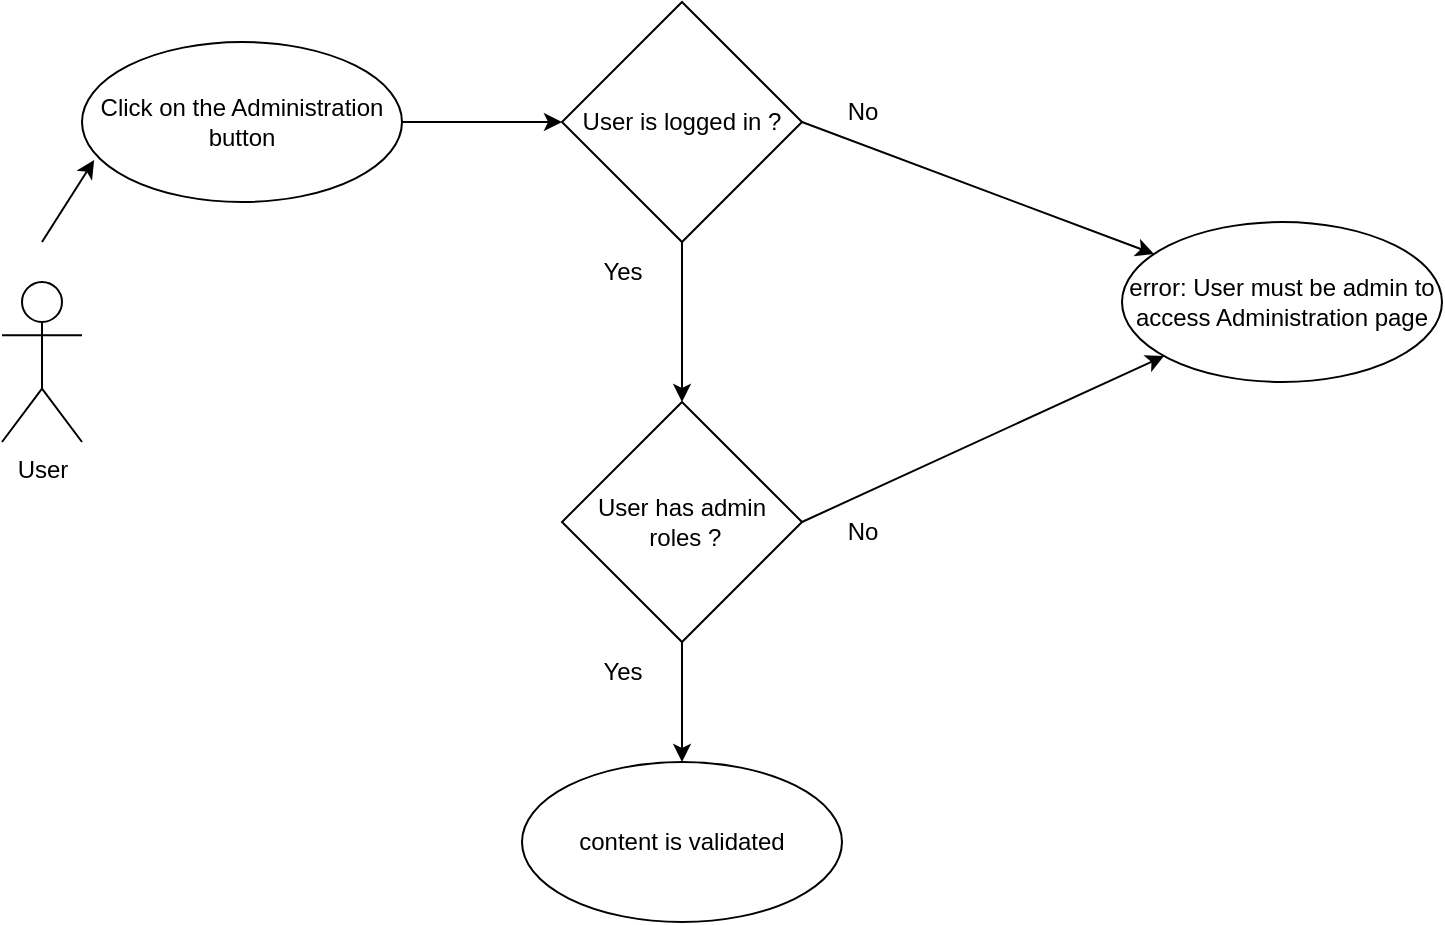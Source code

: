 <mxfile>
    <diagram id="AhA20uXCdIqopeKHl86Q" name="Page-1">
        <mxGraphModel dx="966" dy="566" grid="1" gridSize="10" guides="1" tooltips="1" connect="1" arrows="1" fold="1" page="1" pageScale="1" pageWidth="850" pageHeight="1100" math="0" shadow="0">
            <root>
                <mxCell id="0"/>
                <mxCell id="1" parent="0"/>
                <mxCell id="5v1zRxvSDNw1_mjDPV5--2" value="&lt;div&gt;User&lt;/div&gt;" style="shape=umlActor;verticalLabelPosition=bottom;verticalAlign=top;html=1;outlineConnect=0;" parent="1" vertex="1">
                    <mxGeometry x="40" y="200" width="40" height="80" as="geometry"/>
                </mxCell>
                <mxCell id="5v1zRxvSDNw1_mjDPV5--3" value="Click on the Administration button" style="ellipse;whiteSpace=wrap;html=1;" parent="1" vertex="1">
                    <mxGeometry x="80" y="80" width="160" height="80" as="geometry"/>
                </mxCell>
                <mxCell id="5v1zRxvSDNw1_mjDPV5--6" value="" style="endArrow=classic;html=1;rounded=0;entryX=0;entryY=0.5;entryDx=0;entryDy=0;exitX=1;exitY=0.5;exitDx=0;exitDy=0;" parent="1" source="5v1zRxvSDNw1_mjDPV5--3" target="5v1zRxvSDNw1_mjDPV5--29" edge="1">
                    <mxGeometry width="50" height="50" relative="1" as="geometry">
                        <mxPoint x="410" y="360" as="sourcePoint"/>
                        <mxPoint x="303.431" y="108.284" as="targetPoint"/>
                    </mxGeometry>
                </mxCell>
                <mxCell id="5v1zRxvSDNw1_mjDPV5--7" value="" style="endArrow=classic;html=1;rounded=0;entryX=0.5;entryY=0;entryDx=0;entryDy=0;exitX=0.5;exitY=1;exitDx=0;exitDy=0;" parent="1" source="5v1zRxvSDNw1_mjDPV5--29" target="2" edge="1">
                    <mxGeometry width="50" height="50" relative="1" as="geometry">
                        <mxPoint x="440.0" y="90" as="sourcePoint"/>
                        <mxPoint x="520" y="109.04" as="targetPoint"/>
                    </mxGeometry>
                </mxCell>
                <mxCell id="5v1zRxvSDNw1_mjDPV5--18" value="content is validated" style="ellipse;whiteSpace=wrap;html=1;" parent="1" vertex="1">
                    <mxGeometry x="300" y="440" width="160" height="80" as="geometry"/>
                </mxCell>
                <mxCell id="5v1zRxvSDNw1_mjDPV5--27" value="" style="endArrow=classic;html=1;rounded=0;entryX=0.5;entryY=0;entryDx=0;entryDy=0;exitX=0.5;exitY=1;exitDx=0;exitDy=0;" parent="1" source="2" target="5v1zRxvSDNw1_mjDPV5--18" edge="1">
                    <mxGeometry width="50" height="50" relative="1" as="geometry">
                        <mxPoint x="460" y="475" as="sourcePoint"/>
                        <mxPoint x="380" y="540" as="targetPoint"/>
                    </mxGeometry>
                </mxCell>
                <mxCell id="5v1zRxvSDNw1_mjDPV5--29" value="User is logged in ?" style="rhombus;whiteSpace=wrap;html=1;" parent="1" vertex="1">
                    <mxGeometry x="320" y="60" width="120" height="120" as="geometry"/>
                </mxCell>
                <mxCell id="5v1zRxvSDNw1_mjDPV5--30" value="Yes" style="text;html=1;align=center;verticalAlign=middle;resizable=0;points=[];autosize=1;strokeColor=none;fillColor=none;" parent="1" vertex="1">
                    <mxGeometry x="330" y="180" width="40" height="30" as="geometry"/>
                </mxCell>
                <mxCell id="5v1zRxvSDNw1_mjDPV5--31" value="error: User must be admin to access Administration page" style="ellipse;whiteSpace=wrap;html=1;" parent="1" vertex="1">
                    <mxGeometry x="600" y="170" width="160" height="80" as="geometry"/>
                </mxCell>
                <mxCell id="5v1zRxvSDNw1_mjDPV5--32" value="" style="endArrow=classic;html=1;rounded=0;exitX=1;exitY=0.5;exitDx=0;exitDy=0;" parent="1" source="5v1zRxvSDNw1_mjDPV5--29" target="5v1zRxvSDNw1_mjDPV5--31" edge="1">
                    <mxGeometry width="50" height="50" relative="1" as="geometry">
                        <mxPoint x="370.0" y="160" as="sourcePoint"/>
                        <mxPoint x="210" y="55" as="targetPoint"/>
                    </mxGeometry>
                </mxCell>
                <mxCell id="5v1zRxvSDNw1_mjDPV5--33" value="No" style="text;html=1;align=center;verticalAlign=middle;resizable=0;points=[];autosize=1;strokeColor=none;fillColor=none;" parent="1" vertex="1">
                    <mxGeometry x="450" y="100" width="40" height="30" as="geometry"/>
                </mxCell>
                <mxCell id="5v1zRxvSDNw1_mjDPV5--34" value="" style="endArrow=classic;html=1;rounded=0;entryX=0.038;entryY=0.738;entryDx=0;entryDy=0;entryPerimeter=0;" parent="1" target="5v1zRxvSDNw1_mjDPV5--3" edge="1">
                    <mxGeometry width="50" height="50" relative="1" as="geometry">
                        <mxPoint x="60" y="180" as="sourcePoint"/>
                        <mxPoint x="175.36" y="216.08" as="targetPoint"/>
                    </mxGeometry>
                </mxCell>
                <mxCell id="2" value="User has admin&lt;br&gt;&amp;nbsp;roles ?" style="rhombus;whiteSpace=wrap;html=1;" vertex="1" parent="1">
                    <mxGeometry x="320" y="260" width="120" height="120" as="geometry"/>
                </mxCell>
                <mxCell id="3" value="" style="endArrow=classic;html=1;rounded=0;exitX=1;exitY=0.5;exitDx=0;exitDy=0;" edge="1" parent="1" source="2" target="5v1zRxvSDNw1_mjDPV5--31">
                    <mxGeometry width="50" height="50" relative="1" as="geometry">
                        <mxPoint x="380" y="150" as="sourcePoint"/>
                        <mxPoint x="750" y="210" as="targetPoint"/>
                    </mxGeometry>
                </mxCell>
                <mxCell id="4" value="Yes" style="text;html=1;align=center;verticalAlign=middle;resizable=0;points=[];autosize=1;strokeColor=none;fillColor=none;" vertex="1" parent="1">
                    <mxGeometry x="330" y="380" width="40" height="30" as="geometry"/>
                </mxCell>
                <mxCell id="5" value="No" style="text;html=1;align=center;verticalAlign=middle;resizable=0;points=[];autosize=1;strokeColor=none;fillColor=none;" vertex="1" parent="1">
                    <mxGeometry x="450" y="310" width="40" height="30" as="geometry"/>
                </mxCell>
            </root>
        </mxGraphModel>
    </diagram>
</mxfile>